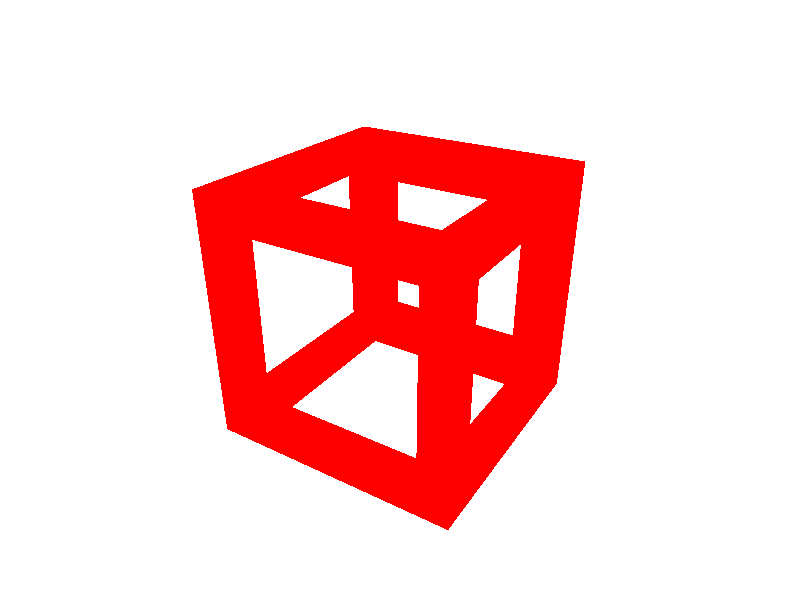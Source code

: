 #include	"colors.inc"
#include	"shapes.inc"

background	{	color	White	}

light_source	{
		<5,	8, 6>						
		color	White*3
		parallel	point_at	<0,	0,	0>
}

camera{
		location	<-5.0, 5.0, 8.0>		
		look_at	<0.0,	0.0, 0.0>				
		angle	60		
}
difference{
  object{
    Cube
    scale 2
    pigment{color Red}
  }
  
  object{
    Cube
    scale 1.3
    translate z*-1
    pigment{color Red}
  }
  object{
    Cube
    scale 1.5
    translate z*1
    pigment{color Red}
  }
  object{
    Cube
    scale 1.5
    translate y*1
    pigment{color Red}
  }
  object{
    Cube
    scale 1.5
    translate y*-1
    pigment{color Red}
  }
  object{
    Cube
    scale 1.5
    translate x*1
    pigment{color Red}
  }
  object{
    Cube
    scale 1.5
    translate x*-1
    pigment{color Red}
  }
}   
